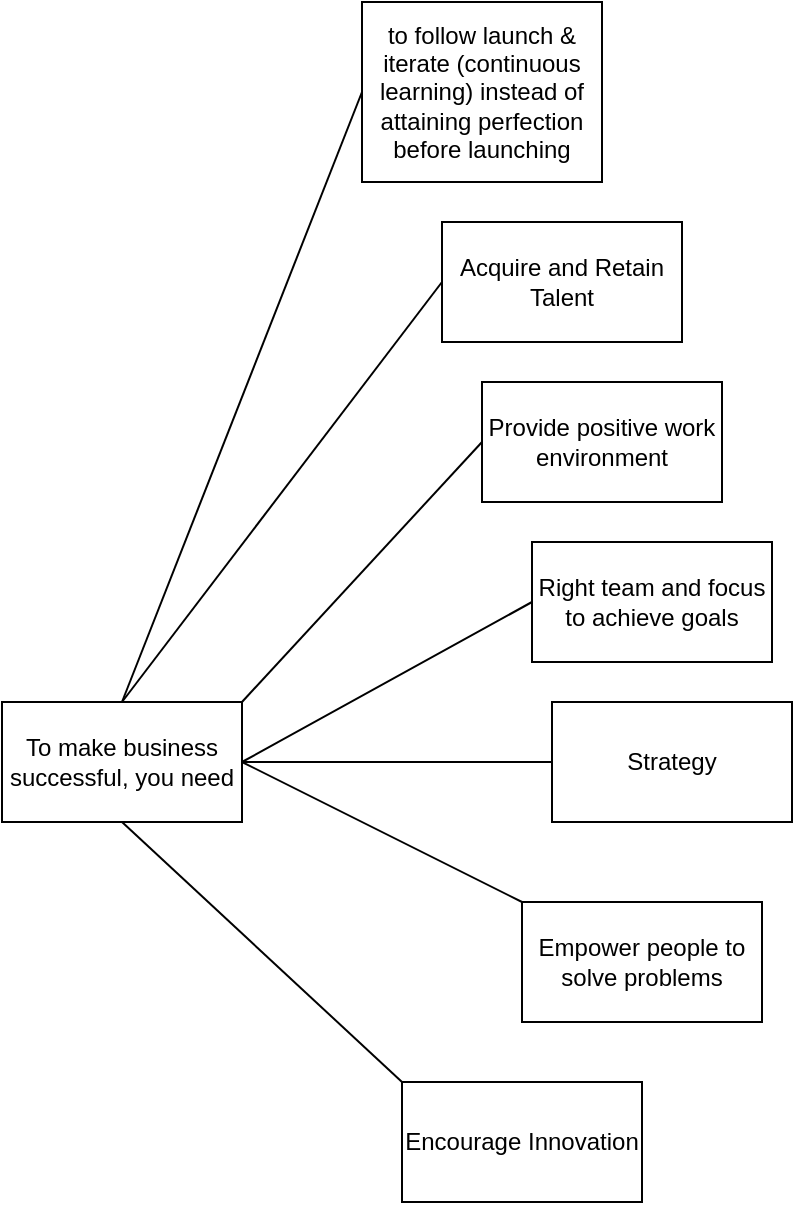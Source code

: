 <mxfile version="20.4.1" type="device" pages="3"><diagram id="GBlPrs5xKF4kAYs88o-1" name="make business succeed"><mxGraphModel dx="734" dy="1560" grid="1" gridSize="10" guides="1" tooltips="1" connect="1" arrows="1" fold="1" page="1" pageScale="1" pageWidth="850" pageHeight="1100" math="0" shadow="0"><root><mxCell id="0"/><mxCell id="1" parent="0"/><mxCell id="shA0KXkSCww6HJU5e7-G-1" value="To make business successful, you need" style="rounded=0;whiteSpace=wrap;html=1;" parent="1" vertex="1"><mxGeometry x="40" y="160" width="120" height="60" as="geometry"/></mxCell><mxCell id="shA0KXkSCww6HJU5e7-G-2" value="Acquire and Retain Talent" style="rounded=0;whiteSpace=wrap;html=1;" parent="1" vertex="1"><mxGeometry x="260" y="-80" width="120" height="60" as="geometry"/></mxCell><mxCell id="shA0KXkSCww6HJU5e7-G-3" value="" style="endArrow=none;html=1;rounded=0;exitX=0.5;exitY=0;exitDx=0;exitDy=0;entryX=0;entryY=0.5;entryDx=0;entryDy=0;" parent="1" source="shA0KXkSCww6HJU5e7-G-1" target="shA0KXkSCww6HJU5e7-G-2" edge="1"><mxGeometry width="50" height="50" relative="1" as="geometry"><mxPoint x="350" y="110" as="sourcePoint"/><mxPoint x="400" y="60" as="targetPoint"/></mxGeometry></mxCell><mxCell id="shA0KXkSCww6HJU5e7-G-4" value="Provide positive work environment" style="rounded=0;whiteSpace=wrap;html=1;" parent="1" vertex="1"><mxGeometry x="280" width="120" height="60" as="geometry"/></mxCell><mxCell id="shA0KXkSCww6HJU5e7-G-5" value="" style="endArrow=none;html=1;rounded=0;exitX=1;exitY=0;exitDx=0;exitDy=0;entryX=0;entryY=0.5;entryDx=0;entryDy=0;" parent="1" source="shA0KXkSCww6HJU5e7-G-1" target="shA0KXkSCww6HJU5e7-G-4" edge="1"><mxGeometry width="50" height="50" relative="1" as="geometry"><mxPoint x="110" y="170" as="sourcePoint"/><mxPoint x="270" y="-40" as="targetPoint"/></mxGeometry></mxCell><mxCell id="shA0KXkSCww6HJU5e7-G-6" value="Right team and focus to achieve goals" style="rounded=0;whiteSpace=wrap;html=1;" parent="1" vertex="1"><mxGeometry x="305" y="80" width="120" height="60" as="geometry"/></mxCell><mxCell id="shA0KXkSCww6HJU5e7-G-7" value="" style="endArrow=none;html=1;rounded=0;exitX=1;exitY=0.5;exitDx=0;exitDy=0;entryX=0;entryY=0.5;entryDx=0;entryDy=0;" parent="1" source="shA0KXkSCww6HJU5e7-G-1" target="shA0KXkSCww6HJU5e7-G-6" edge="1"><mxGeometry width="50" height="50" relative="1" as="geometry"><mxPoint x="170" y="170" as="sourcePoint"/><mxPoint x="290" y="40" as="targetPoint"/></mxGeometry></mxCell><mxCell id="shA0KXkSCww6HJU5e7-G-8" value="Strategy" style="rounded=0;whiteSpace=wrap;html=1;" parent="1" vertex="1"><mxGeometry x="315" y="160" width="120" height="60" as="geometry"/></mxCell><mxCell id="shA0KXkSCww6HJU5e7-G-9" value="" style="endArrow=none;html=1;rounded=0;exitX=1;exitY=0.5;exitDx=0;exitDy=0;entryX=0;entryY=0.5;entryDx=0;entryDy=0;" parent="1" source="shA0KXkSCww6HJU5e7-G-1" target="shA0KXkSCww6HJU5e7-G-8" edge="1"><mxGeometry width="50" height="50" relative="1" as="geometry"><mxPoint x="170" y="200" as="sourcePoint"/><mxPoint x="315" y="120" as="targetPoint"/></mxGeometry></mxCell><mxCell id="shA0KXkSCww6HJU5e7-G-10" value="Empower people to solve problems" style="rounded=0;whiteSpace=wrap;html=1;" parent="1" vertex="1"><mxGeometry x="300" y="260" width="120" height="60" as="geometry"/></mxCell><mxCell id="shA0KXkSCww6HJU5e7-G-11" value="" style="endArrow=none;html=1;rounded=0;exitX=1;exitY=0.5;exitDx=0;exitDy=0;entryX=0;entryY=0;entryDx=0;entryDy=0;" parent="1" source="shA0KXkSCww6HJU5e7-G-1" target="shA0KXkSCww6HJU5e7-G-10" edge="1"><mxGeometry width="50" height="50" relative="1" as="geometry"><mxPoint x="170" y="200" as="sourcePoint"/><mxPoint x="325" y="200" as="targetPoint"/></mxGeometry></mxCell><mxCell id="shA0KXkSCww6HJU5e7-G-12" value="Encourage Innovation" style="rounded=0;whiteSpace=wrap;html=1;" parent="1" vertex="1"><mxGeometry x="240" y="350" width="120" height="60" as="geometry"/></mxCell><mxCell id="shA0KXkSCww6HJU5e7-G-13" value="" style="endArrow=none;html=1;rounded=0;exitX=0.5;exitY=1;exitDx=0;exitDy=0;entryX=0;entryY=0;entryDx=0;entryDy=0;" parent="1" source="shA0KXkSCww6HJU5e7-G-1" target="shA0KXkSCww6HJU5e7-G-12" edge="1"><mxGeometry width="50" height="50" relative="1" as="geometry"><mxPoint x="170" y="200" as="sourcePoint"/><mxPoint x="310" y="270" as="targetPoint"/></mxGeometry></mxCell><mxCell id="s8HMvNiGfMK9NB0CCTYQ-1" value="to follow launch &amp;amp; iterate (continuous learning) instead of attaining perfection before launching" style="rounded=0;whiteSpace=wrap;html=1;" parent="1" vertex="1"><mxGeometry x="220" y="-190" width="120" height="90" as="geometry"/></mxCell><mxCell id="s8HMvNiGfMK9NB0CCTYQ-2" value="" style="endArrow=none;html=1;rounded=0;entryX=0;entryY=0.5;entryDx=0;entryDy=0;" parent="1" target="s8HMvNiGfMK9NB0CCTYQ-1" edge="1"><mxGeometry width="50" height="50" relative="1" as="geometry"><mxPoint x="100" y="160" as="sourcePoint"/><mxPoint x="130" y="60" as="targetPoint"/></mxGeometry></mxCell></root></mxGraphModel></diagram><diagram id="Aa7SK7K_f-9-Byi_S4xU" name="user expectations"><mxGraphModel dx="734" dy="460" grid="1" gridSize="10" guides="1" tooltips="1" connect="1" arrows="1" fold="1" page="1" pageScale="1" pageWidth="850" pageHeight="1100" math="0" shadow="0"><root><mxCell id="0"/><mxCell id="1" parent="0"/><mxCell id="3C5-od0_InoIYXEP_XQ5-1" value="User Expect solutions which are" style="rounded=0;whiteSpace=wrap;html=1;" parent="1" vertex="1"><mxGeometry x="80" y="220" width="120" height="60" as="geometry"/></mxCell><mxCell id="3C5-od0_InoIYXEP_XQ5-2" value="Accessible anywhere, anytime" style="rounded=0;whiteSpace=wrap;html=1;" parent="1" vertex="1"><mxGeometry x="320" y="90" width="120" height="60" as="geometry"/></mxCell><mxCell id="3C5-od0_InoIYXEP_XQ5-3" value="" style="endArrow=none;html=1;rounded=0;exitX=1;exitY=0.5;exitDx=0;exitDy=0;entryX=0;entryY=0.5;entryDx=0;entryDy=0;" parent="1" source="3C5-od0_InoIYXEP_XQ5-1" target="3C5-od0_InoIYXEP_XQ5-2" edge="1"><mxGeometry width="50" height="50" relative="1" as="geometry"><mxPoint x="350" y="250" as="sourcePoint"/><mxPoint x="400" y="200" as="targetPoint"/></mxGeometry></mxCell><mxCell id="3C5-od0_InoIYXEP_XQ5-4" value="Reliable and up to date with information" style="rounded=0;whiteSpace=wrap;html=1;" parent="1" vertex="1"><mxGeometry x="340" y="190" width="120" height="60" as="geometry"/></mxCell><mxCell id="3C5-od0_InoIYXEP_XQ5-5" value="" style="endArrow=none;html=1;rounded=0;exitX=1;exitY=0.5;exitDx=0;exitDy=0;entryX=0;entryY=0.5;entryDx=0;entryDy=0;" parent="1" source="3C5-od0_InoIYXEP_XQ5-1" target="3C5-od0_InoIYXEP_XQ5-4" edge="1"><mxGeometry width="50" height="50" relative="1" as="geometry"><mxPoint x="210" y="260" as="sourcePoint"/><mxPoint x="330" y="130" as="targetPoint"/></mxGeometry></mxCell><mxCell id="3C5-od0_InoIYXEP_XQ5-6" value="Customizable as per their needs" style="rounded=0;whiteSpace=wrap;html=1;" parent="1" vertex="1"><mxGeometry x="340" y="280" width="120" height="60" as="geometry"/></mxCell><mxCell id="3C5-od0_InoIYXEP_XQ5-7" value="" style="endArrow=none;html=1;rounded=0;exitX=1;exitY=0.5;exitDx=0;exitDy=0;entryX=0;entryY=0.5;entryDx=0;entryDy=0;" parent="1" source="3C5-od0_InoIYXEP_XQ5-1" target="3C5-od0_InoIYXEP_XQ5-6" edge="1"><mxGeometry width="50" height="50" relative="1" as="geometry"><mxPoint x="210" y="260" as="sourcePoint"/><mxPoint x="350" y="230" as="targetPoint"/></mxGeometry></mxCell><mxCell id="3C5-od0_InoIYXEP_XQ5-8" value="Open to feedback" style="rounded=0;whiteSpace=wrap;html=1;" parent="1" vertex="1"><mxGeometry x="320" y="370" width="120" height="60" as="geometry"/></mxCell><mxCell id="3C5-od0_InoIYXEP_XQ5-9" value="" style="endArrow=none;html=1;rounded=0;exitX=1;exitY=0.5;exitDx=0;exitDy=0;entryX=0;entryY=0.5;entryDx=0;entryDy=0;" parent="1" source="3C5-od0_InoIYXEP_XQ5-1" target="3C5-od0_InoIYXEP_XQ5-8" edge="1"><mxGeometry width="50" height="50" relative="1" as="geometry"><mxPoint x="210" y="260" as="sourcePoint"/><mxPoint x="350" y="320" as="targetPoint"/></mxGeometry></mxCell></root></mxGraphModel></diagram><diagram id="wDaj3zO25Px4-gDBwvIj" name="Roadmap"><mxGraphModel dx="1374" dy="1920" grid="1" gridSize="10" guides="1" tooltips="1" connect="1" arrows="1" fold="1" page="1" pageScale="1" pageWidth="850" pageHeight="1100" math="0" shadow="0"><root><mxCell id="0"/><mxCell id="1" parent="0"/><mxCell id="JVEimSvsXYdzdrZULF1i-1" value="Software Architecture/Design" style="rounded=0;whiteSpace=wrap;html=1;" vertex="1" parent="1"><mxGeometry x="320" y="-140" width="120" height="60" as="geometry"/></mxCell><mxCell id="JVEimSvsXYdzdrZULF1i-2" value="Cloud Architect" style="rounded=0;whiteSpace=wrap;html=1;" vertex="1" parent="1"><mxGeometry x="320" y="330" width="120" height="60" as="geometry"/></mxCell><mxCell id="JVEimSvsXYdzdrZULF1i-3" value="DevOps" style="rounded=0;whiteSpace=wrap;html=1;" vertex="1" parent="1"><mxGeometry x="320" y="980" width="120" height="60" as="geometry"/></mxCell><mxCell id="JVEimSvsXYdzdrZULF1i-4" value="Automated Testing" style="rounded=0;whiteSpace=wrap;html=1;" vertex="1" parent="1"><mxGeometry x="320" y="1060" width="120" height="60" as="geometry"/></mxCell><mxCell id="JVEimSvsXYdzdrZULF1i-5" value="Programming" style="rounded=0;whiteSpace=wrap;html=1;" vertex="1" parent="1"><mxGeometry x="320" y="-340" width="120" height="60" as="geometry"/></mxCell><mxCell id="JVEimSvsXYdzdrZULF1i-6" value="Azure" style="rounded=0;whiteSpace=wrap;html=1;" vertex="1" parent="1"><mxGeometry x="540" y="170" width="120" height="60" as="geometry"/></mxCell><mxCell id="JVEimSvsXYdzdrZULF1i-7" value="AWS" style="rounded=0;whiteSpace=wrap;html=1;" vertex="1" parent="1"><mxGeometry x="540" y="550" width="120" height="60" as="geometry"/></mxCell><mxCell id="JVEimSvsXYdzdrZULF1i-8" value="GCP" style="rounded=0;whiteSpace=wrap;html=1;" vertex="1" parent="1"><mxGeometry x="530" y="830" width="120" height="60" as="geometry"/></mxCell><mxCell id="JVEimSvsXYdzdrZULF1i-9" value="Cloud Digital Leader" style="rounded=0;whiteSpace=wrap;html=1;fillColor=#fff2cc;strokeColor=#d6b656;" vertex="1" parent="1"><mxGeometry x="830" y="830" width="120" height="60" as="geometry"/></mxCell><mxCell id="JVEimSvsXYdzdrZULF1i-10" value="" style="endArrow=none;html=1;rounded=0;exitX=1;exitY=0.5;exitDx=0;exitDy=0;entryX=0;entryY=0.5;entryDx=0;entryDy=0;" edge="1" parent="1" source="JVEimSvsXYdzdrZULF1i-2" target="JVEimSvsXYdzdrZULF1i-8"><mxGeometry width="50" height="50" relative="1" as="geometry"><mxPoint x="600" y="490" as="sourcePoint"/><mxPoint x="650" y="440" as="targetPoint"/></mxGeometry></mxCell><mxCell id="JVEimSvsXYdzdrZULF1i-11" value="" style="endArrow=none;html=1;rounded=0;exitX=1;exitY=0.5;exitDx=0;exitDy=0;entryX=0;entryY=0.5;entryDx=0;entryDy=0;" edge="1" parent="1" source="JVEimSvsXYdzdrZULF1i-8" target="JVEimSvsXYdzdrZULF1i-9"><mxGeometry width="50" height="50" relative="1" as="geometry"><mxPoint x="700" y="860" as="sourcePoint"/><mxPoint x="790" y="950" as="targetPoint"/></mxGeometry></mxCell><mxCell id="JVEimSvsXYdzdrZULF1i-12" value="" style="endArrow=none;html=1;rounded=0;exitX=1;exitY=0.5;exitDx=0;exitDy=0;entryX=0;entryY=0.5;entryDx=0;entryDy=0;" edge="1" parent="1" source="JVEimSvsXYdzdrZULF1i-2" target="JVEimSvsXYdzdrZULF1i-7"><mxGeometry width="50" height="50" relative="1" as="geometry"><mxPoint x="450" y="370" as="sourcePoint"/><mxPoint x="540" y="460" as="targetPoint"/></mxGeometry></mxCell><mxCell id="JVEimSvsXYdzdrZULF1i-13" value="" style="endArrow=none;html=1;rounded=0;exitX=1;exitY=0.5;exitDx=0;exitDy=0;entryX=0;entryY=0.5;entryDx=0;entryDy=0;" edge="1" parent="1" source="JVEimSvsXYdzdrZULF1i-2" target="JVEimSvsXYdzdrZULF1i-6"><mxGeometry width="50" height="50" relative="1" as="geometry"><mxPoint x="450" y="370" as="sourcePoint"/><mxPoint x="540" y="380" as="targetPoint"/></mxGeometry></mxCell><mxCell id="JVEimSvsXYdzdrZULF1i-14" value="AZ-900: Azure Fundamentals" style="rounded=0;whiteSpace=wrap;html=1;" vertex="1" parent="1"><mxGeometry x="830" y="-50" width="120" height="60" as="geometry"/></mxCell><mxCell id="JVEimSvsXYdzdrZULF1i-15" value="DP-900: Data Fundamentals" style="rounded=0;whiteSpace=wrap;html=1;" vertex="1" parent="1"><mxGeometry x="830" y="30" width="120" height="60" as="geometry"/></mxCell><mxCell id="JVEimSvsXYdzdrZULF1i-16" value="" style="endArrow=none;html=1;rounded=0;exitX=1;exitY=0.5;exitDx=0;exitDy=0;entryX=0;entryY=0.5;entryDx=0;entryDy=0;" edge="1" parent="1" source="JVEimSvsXYdzdrZULF1i-6" target="JVEimSvsXYdzdrZULF1i-15"><mxGeometry width="50" height="50" relative="1" as="geometry"><mxPoint x="660" y="460" as="sourcePoint"/><mxPoint x="750" y="460" as="targetPoint"/></mxGeometry></mxCell><mxCell id="JVEimSvsXYdzdrZULF1i-17" value="" style="endArrow=none;html=1;rounded=0;entryX=0;entryY=0.5;entryDx=0;entryDy=0;exitX=1;exitY=0.5;exitDx=0;exitDy=0;" edge="1" parent="1" source="JVEimSvsXYdzdrZULF1i-6" target="JVEimSvsXYdzdrZULF1i-14"><mxGeometry width="50" height="50" relative="1" as="geometry"><mxPoint x="650" y="290" as="sourcePoint"/><mxPoint x="760" y="320" as="targetPoint"/></mxGeometry></mxCell><mxCell id="JVEimSvsXYdzdrZULF1i-18" value="AZ-204: Azure Developer" style="rounded=0;whiteSpace=wrap;html=1;" vertex="1" parent="1"><mxGeometry x="830" y="110" width="120" height="60" as="geometry"/></mxCell><mxCell id="JVEimSvsXYdzdrZULF1i-19" value="" style="endArrow=none;html=1;rounded=0;exitX=1;exitY=0.5;exitDx=0;exitDy=0;entryX=0.017;entryY=0.617;entryDx=0;entryDy=0;entryPerimeter=0;" edge="1" parent="1" source="JVEimSvsXYdzdrZULF1i-6" target="JVEimSvsXYdzdrZULF1i-18"><mxGeometry width="50" height="50" relative="1" as="geometry"><mxPoint x="660" y="300" as="sourcePoint"/><mxPoint x="790" y="250" as="targetPoint"/></mxGeometry></mxCell><mxCell id="JVEimSvsXYdzdrZULF1i-20" value="AZ-400: Azure DevOps Engineer" style="rounded=0;whiteSpace=wrap;html=1;" vertex="1" parent="1"><mxGeometry x="830" y="190" width="120" height="60" as="geometry"/></mxCell><mxCell id="JVEimSvsXYdzdrZULF1i-21" value="" style="endArrow=none;html=1;rounded=0;exitX=1;exitY=0.5;exitDx=0;exitDy=0;entryX=0;entryY=0.5;entryDx=0;entryDy=0;" edge="1" parent="1" source="JVEimSvsXYdzdrZULF1i-6" target="JVEimSvsXYdzdrZULF1i-20"><mxGeometry width="50" height="50" relative="1" as="geometry"><mxPoint x="670" y="210" as="sourcePoint"/><mxPoint x="842.04" y="157.02" as="targetPoint"/></mxGeometry></mxCell><mxCell id="JVEimSvsXYdzdrZULF1i-22" value="AZ-303, AZ-304: Azure Solutions Architect" style="rounded=0;whiteSpace=wrap;html=1;" vertex="1" parent="1"><mxGeometry x="830" y="270" width="120" height="60" as="geometry"/></mxCell><mxCell id="JVEimSvsXYdzdrZULF1i-23" value="" style="endArrow=none;html=1;rounded=0;exitX=1;exitY=0.5;exitDx=0;exitDy=0;entryX=0;entryY=0.5;entryDx=0;entryDy=0;" edge="1" parent="1" source="JVEimSvsXYdzdrZULF1i-6" target="JVEimSvsXYdzdrZULF1i-22"><mxGeometry width="50" height="50" relative="1" as="geometry"><mxPoint x="670" y="210" as="sourcePoint"/><mxPoint x="840" y="230" as="targetPoint"/></mxGeometry></mxCell><mxCell id="JVEimSvsXYdzdrZULF1i-24" value="AI-900: AI Fundamentals" style="rounded=0;whiteSpace=wrap;html=1;" vertex="1" parent="1"><mxGeometry x="830" y="350" width="120" height="60" as="geometry"/></mxCell><mxCell id="JVEimSvsXYdzdrZULF1i-25" value="" style="endArrow=none;html=1;rounded=0;exitX=1;exitY=0.5;exitDx=0;exitDy=0;entryX=0;entryY=0.5;entryDx=0;entryDy=0;" edge="1" parent="1" source="JVEimSvsXYdzdrZULF1i-6" target="JVEimSvsXYdzdrZULF1i-24"><mxGeometry width="50" height="50" relative="1" as="geometry"><mxPoint x="670" y="210" as="sourcePoint"/><mxPoint x="840" y="310" as="targetPoint"/></mxGeometry></mxCell><mxCell id="JVEimSvsXYdzdrZULF1i-27" value="Cloud Practitioner" style="rounded=0;whiteSpace=wrap;html=1;" vertex="1" parent="1"><mxGeometry x="830" y="450" width="120" height="60" as="geometry"/></mxCell><mxCell id="JVEimSvsXYdzdrZULF1i-28" value="" style="endArrow=none;html=1;rounded=0;exitX=1;exitY=0.5;exitDx=0;exitDy=0;entryX=0;entryY=0.5;entryDx=0;entryDy=0;" edge="1" parent="1" source="JVEimSvsXYdzdrZULF1i-7" target="JVEimSvsXYdzdrZULF1i-27"><mxGeometry width="50" height="50" relative="1" as="geometry"><mxPoint x="920" y="590" as="sourcePoint"/><mxPoint x="970" y="540" as="targetPoint"/></mxGeometry></mxCell><mxCell id="JVEimSvsXYdzdrZULF1i-29" value="Solution Architect Associate" style="rounded=0;whiteSpace=wrap;html=1;" vertex="1" parent="1"><mxGeometry x="830" y="520" width="120" height="60" as="geometry"/></mxCell><mxCell id="JVEimSvsXYdzdrZULF1i-30" value="" style="endArrow=none;html=1;rounded=0;exitX=1;exitY=0.5;exitDx=0;exitDy=0;entryX=0;entryY=0.5;entryDx=0;entryDy=0;" edge="1" parent="1" source="JVEimSvsXYdzdrZULF1i-7" target="JVEimSvsXYdzdrZULF1i-29"><mxGeometry width="50" height="50" relative="1" as="geometry"><mxPoint x="920" y="590" as="sourcePoint"/><mxPoint x="970" y="540" as="targetPoint"/></mxGeometry></mxCell><mxCell id="JVEimSvsXYdzdrZULF1i-31" value="Developer Associate" style="rounded=0;whiteSpace=wrap;html=1;" vertex="1" parent="1"><mxGeometry x="830" y="590" width="120" height="60" as="geometry"/></mxCell><mxCell id="JVEimSvsXYdzdrZULF1i-32" value="" style="endArrow=none;html=1;rounded=0;exitX=1;exitY=0.5;exitDx=0;exitDy=0;entryX=0;entryY=0.5;entryDx=0;entryDy=0;" edge="1" parent="1" source="JVEimSvsXYdzdrZULF1i-7" target="JVEimSvsXYdzdrZULF1i-31"><mxGeometry width="50" height="50" relative="1" as="geometry"><mxPoint x="670" y="590" as="sourcePoint"/><mxPoint x="840" y="560" as="targetPoint"/></mxGeometry></mxCell><mxCell id="JVEimSvsXYdzdrZULF1i-33" value="Solution Architect Professional" style="rounded=0;whiteSpace=wrap;html=1;" vertex="1" parent="1"><mxGeometry x="830" y="670" width="120" height="60" as="geometry"/></mxCell><mxCell id="JVEimSvsXYdzdrZULF1i-34" value="DevOps Engineer Professional" style="rounded=0;whiteSpace=wrap;html=1;" vertex="1" parent="1"><mxGeometry x="830" y="750" width="120" height="60" as="geometry"/></mxCell><mxCell id="JVEimSvsXYdzdrZULF1i-35" value="" style="endArrow=none;html=1;rounded=0;exitX=1;exitY=0.5;exitDx=0;exitDy=0;entryX=0;entryY=0.5;entryDx=0;entryDy=0;" edge="1" parent="1" source="JVEimSvsXYdzdrZULF1i-7" target="JVEimSvsXYdzdrZULF1i-33"><mxGeometry width="50" height="50" relative="1" as="geometry"><mxPoint x="670" y="590" as="sourcePoint"/><mxPoint x="840" y="630" as="targetPoint"/></mxGeometry></mxCell><mxCell id="JVEimSvsXYdzdrZULF1i-36" value="" style="endArrow=none;html=1;rounded=0;exitX=1;exitY=0.5;exitDx=0;exitDy=0;entryX=0;entryY=0.5;entryDx=0;entryDy=0;" edge="1" parent="1" source="JVEimSvsXYdzdrZULF1i-7" target="JVEimSvsXYdzdrZULF1i-34"><mxGeometry width="50" height="50" relative="1" as="geometry"><mxPoint x="670" y="590" as="sourcePoint"/><mxPoint x="840" y="710" as="targetPoint"/></mxGeometry></mxCell><mxCell id="JVEimSvsXYdzdrZULF1i-37" value="Microservices" style="rounded=0;whiteSpace=wrap;html=1;" vertex="1" parent="1"><mxGeometry x="520" y="-140" width="120" height="60" as="geometry"/></mxCell><mxCell id="JVEimSvsXYdzdrZULF1i-38" value="" style="endArrow=none;html=1;rounded=0;exitX=1;exitY=0.5;exitDx=0;exitDy=0;entryX=0;entryY=0.5;entryDx=0;entryDy=0;" edge="1" parent="1" source="JVEimSvsXYdzdrZULF1i-1" target="JVEimSvsXYdzdrZULF1i-37"><mxGeometry width="50" height="50" relative="1" as="geometry"><mxPoint x="780" y="-100" as="sourcePoint"/><mxPoint x="830" y="-150" as="targetPoint"/></mxGeometry></mxCell></root></mxGraphModel></diagram></mxfile>